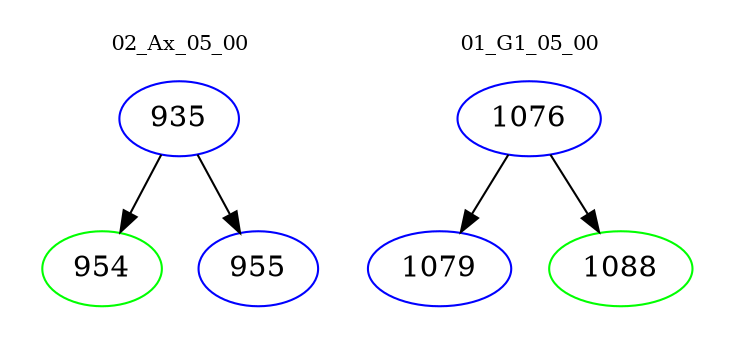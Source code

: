 digraph{
subgraph cluster_0 {
color = white
label = "02_Ax_05_00";
fontsize=10;
T0_935 [label="935", color="blue"]
T0_935 -> T0_954 [color="black"]
T0_954 [label="954", color="green"]
T0_935 -> T0_955 [color="black"]
T0_955 [label="955", color="blue"]
}
subgraph cluster_1 {
color = white
label = "01_G1_05_00";
fontsize=10;
T1_1076 [label="1076", color="blue"]
T1_1076 -> T1_1079 [color="black"]
T1_1079 [label="1079", color="blue"]
T1_1076 -> T1_1088 [color="black"]
T1_1088 [label="1088", color="green"]
}
}
